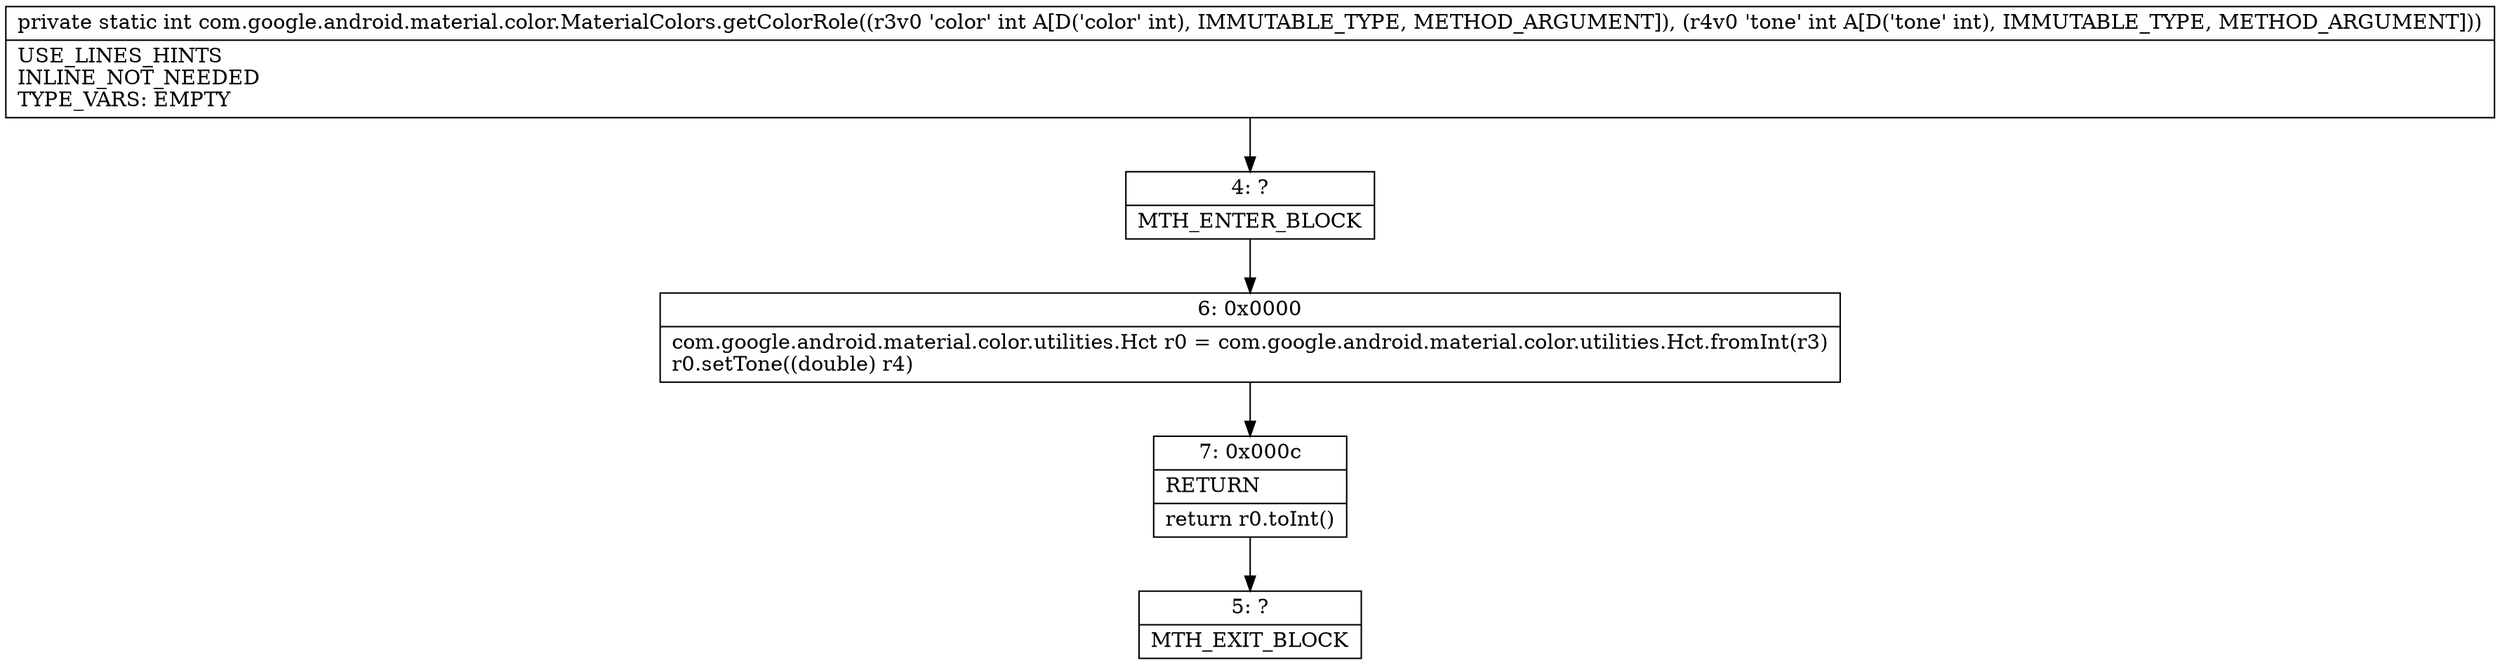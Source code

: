 digraph "CFG forcom.google.android.material.color.MaterialColors.getColorRole(II)I" {
Node_4 [shape=record,label="{4\:\ ?|MTH_ENTER_BLOCK\l}"];
Node_6 [shape=record,label="{6\:\ 0x0000|com.google.android.material.color.utilities.Hct r0 = com.google.android.material.color.utilities.Hct.fromInt(r3)\lr0.setTone((double) r4)\l}"];
Node_7 [shape=record,label="{7\:\ 0x000c|RETURN\l|return r0.toInt()\l}"];
Node_5 [shape=record,label="{5\:\ ?|MTH_EXIT_BLOCK\l}"];
MethodNode[shape=record,label="{private static int com.google.android.material.color.MaterialColors.getColorRole((r3v0 'color' int A[D('color' int), IMMUTABLE_TYPE, METHOD_ARGUMENT]), (r4v0 'tone' int A[D('tone' int), IMMUTABLE_TYPE, METHOD_ARGUMENT]))  | USE_LINES_HINTS\lINLINE_NOT_NEEDED\lTYPE_VARS: EMPTY\l}"];
MethodNode -> Node_4;Node_4 -> Node_6;
Node_6 -> Node_7;
Node_7 -> Node_5;
}

